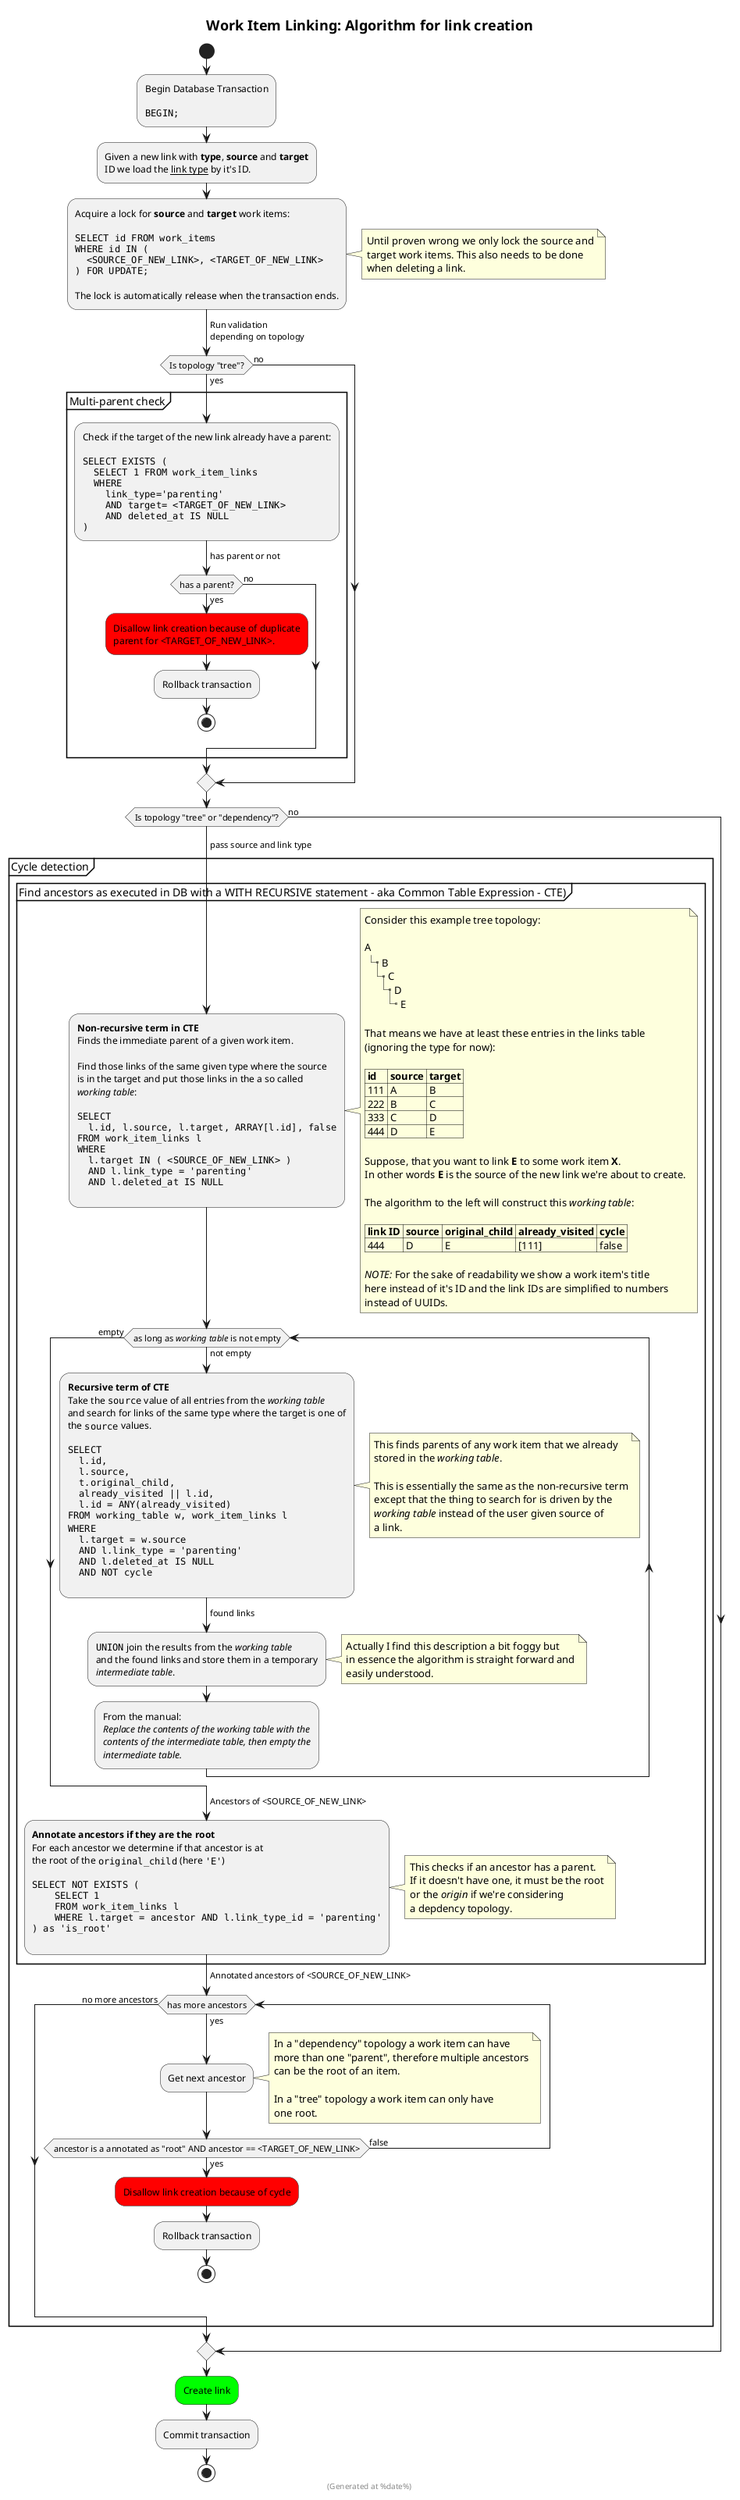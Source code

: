 @startuml

' This is a PlantUML activity diagram.
' To generate a PNG diagram from this file follow these steps:
' $ wget -o plantuml.jar http://sourceforge.net/projects/plantuml/files/plantuml.jar/download
' $ java -jar plantuml.jar -verbose link_creation.puml

skinparam titleBorderRoundCorner 15
skinparam titleBorderThickness 2
skinparam monochrome false

title 
    = Work Item Linking: Algorithm for link creation
end title

footer
(Generated at %date%)
end footer

start
:Begin Database Transaction

""BEGIN;"";

:Given a new link with **type**, **source** and **target**
ID we load the __link type__ by it's ID.;

:Acquire a lock for **source** and **target** work items:

""SELECT id FROM work_items ""
""WHERE id IN (""
""  <SOURCE_OF_NEW_LINK>, <TARGET_OF_NEW_LINK>""
"") FOR UPDATE;""

The lock is automatically release when the transaction ends.;
note right
    Until proven wrong we only lock the source and
    target work items. This also needs to be done
    when deleting a link.
end note

->Run validation
depending on topology;

if (Is topology "tree"?) then (yes)
    partition "Multi-parent check" {
        :Check if the target of the new link already have a parent:

        ""SELECT EXISTS (""
        ""  SELECT 1 FROM work_item_links""
        ""  WHERE""
        ""    link_type='parenting'""
        ""    AND target= <TARGET_OF_NEW_LINK> ""
        ""    AND deleted_at IS NULL""
        "")"";
        ->has parent or not;
        if (has a parent?) then (yes)
            #FF0000:Disallow link creation because of duplicate
            parent for <TARGET_OF_NEW_LINK>.;
            :Rollback transaction;
            stop
        else (no)
        endif    
    }
else (no)
endif


if (Is topology "tree" or "dependency"?) then (yes)
    partition "Cycle detection" {
        partition "Find ancestors as executed in DB with a WITH RECURSIVE statement - aka Common Table Expression - CTE)" {
            -> // //
            pass source and link type
            // //;
            :**Non-recursive term in CTE**
            Finds the immediate parent of a given work item.

            Find those links of the same given type where the source
            is in the target and put those links in the a so called
            //working table//:

            ""SELECT""
            ""  l.id, l.source, l.target, ARRAY[l.id], false""
            ""FROM work_item_links l""
            ""WHERE""
            ""  l.target IN ( <SOURCE_OF_NEW_LINK> ) ""
            ""  AND l.link_type = 'parenting'""
            ""  AND l.deleted_at IS NULL""
            ;
            note right
                Consider this example tree topology:

                A
                |_ B
                  |_ C
                    |_ D
                      |_ E

                That means we have at least these entries in the links table
                (ignoring the type for now):

                |= id |= source |= target |
                | 111 | A | B |
                | 222 | B | C |
                | 333 | C | D |
                | 444 | D | E |

                Suppose, that you want to link **E** to some work item **X**.
                In other words **E** is the source of the new link we're about to create.
                
                The algorithm to the left will construct this //working table//:

                |= link ID |= source |= original_child |= already_visited |= cycle |
                | 444 | D | E | [111] | false |

                //NOTE:// For the sake of readability we show a work item's title
                here instead of it's ID and the link IDs are simplified to numbers
                instead of UUIDs.
            end note
            while (as long as //working table// is not empty) is (not empty)
                :**Recursive term of CTE**
                Take the ""source"" value of all entries from the //working table//
                and search for links of the same type where the target is one of
                the ""source"" values.

                ""SELECT""
                ""  l.id,""
                ""  l.source,""
                ""  t.original_child,""
                ""  already_visited || l.id,""
                ""  l.id = ANY(already_visited)""
                ""FROM working_table w, work_item_links l""
                ""WHERE""				
                ""  l.target = w.source""
                ""  AND l.link_type = 'parenting'""
                ""  AND l.deleted_at IS NULL""
                ""  AND NOT cycle""
                ;
                note right
                    This finds parents of any work item that we already
                    stored in the //working table//.

                    This is essentially the same as the non-recursive term
                    except that the thing to search for is driven by the
                    //working table// instead of the user given source of
                    a link.
                end note

                ->found links;

                :""UNION"" join the results from the //working table//
                and the found links and store them in a temporary
                //intermediate table//.;
                note right
                    Actually I find this description a bit foggy but
                    in essence the algorithm is straight forward and
                    easily understood.
                end note

                :From the manual:
                //Replace the contents of the working table with the//
                //contents of the intermediate table, then empty the//
                //intermediate table.//;
            endwhile (empty)

            -> Ancestors of <SOURCE_OF_NEW_LINK>;

            :**Annotate ancestors if they are the root**
            For each ancestor we determine if that ancestor is at
            the root of the ""original_child"" (here ""'E'"")
            
            ""SELECT NOT EXISTS (""
            ""    SELECT 1""
            ""    FROM work_item_links l""
            ""    WHERE l.target = ancestor AND l.link_type_id = 'parenting'""
            "") as 'is_root'""
            ;
            note right
                This checks if an ancestor has a parent.
                If it doesn't have one, it must be the root
                or the //origin// if we're considering
                a depdency topology.
            end note
        }
        
        ->Annotated ancestors of <SOURCE_OF_NEW_LINK>;

        while (has more ancestors) is (yes)
            :Get next ancestor;
            note right
                In a "dependency" topology a work item can have
                more than one "parent", therefore multiple ancestors
                can be the root of an item.
                
                In a "tree" topology a work item can only have
                one root.
            end note
            if (ancestor is a annotated as "root" AND ancestor == <TARGET_OF_NEW_LINK>) then (yes)
                #FF0000:Disallow link creation because of cycle;
                :Rollback transaction;
                stop
            else (false)
            endif
        end while (no more ancestors)
    }
else (no)    
endif

#00FF00:Create link;
:Commit transaction;

stop

@enduml